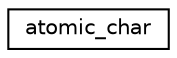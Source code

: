 digraph "Graphical Class Hierarchy"
{
 // LATEX_PDF_SIZE
  edge [fontname="Helvetica",fontsize="10",labelfontname="Helvetica",labelfontsize="10"];
  node [fontname="Helvetica",fontsize="10",shape=record];
  rankdir="LR";
  Node0 [label="atomic_char",height=0.2,width=0.4,color="black", fillcolor="white", style="filled",URL="$structatomic__char.html",tooltip="Type with the same alignment and size as atomic_char"];
}
